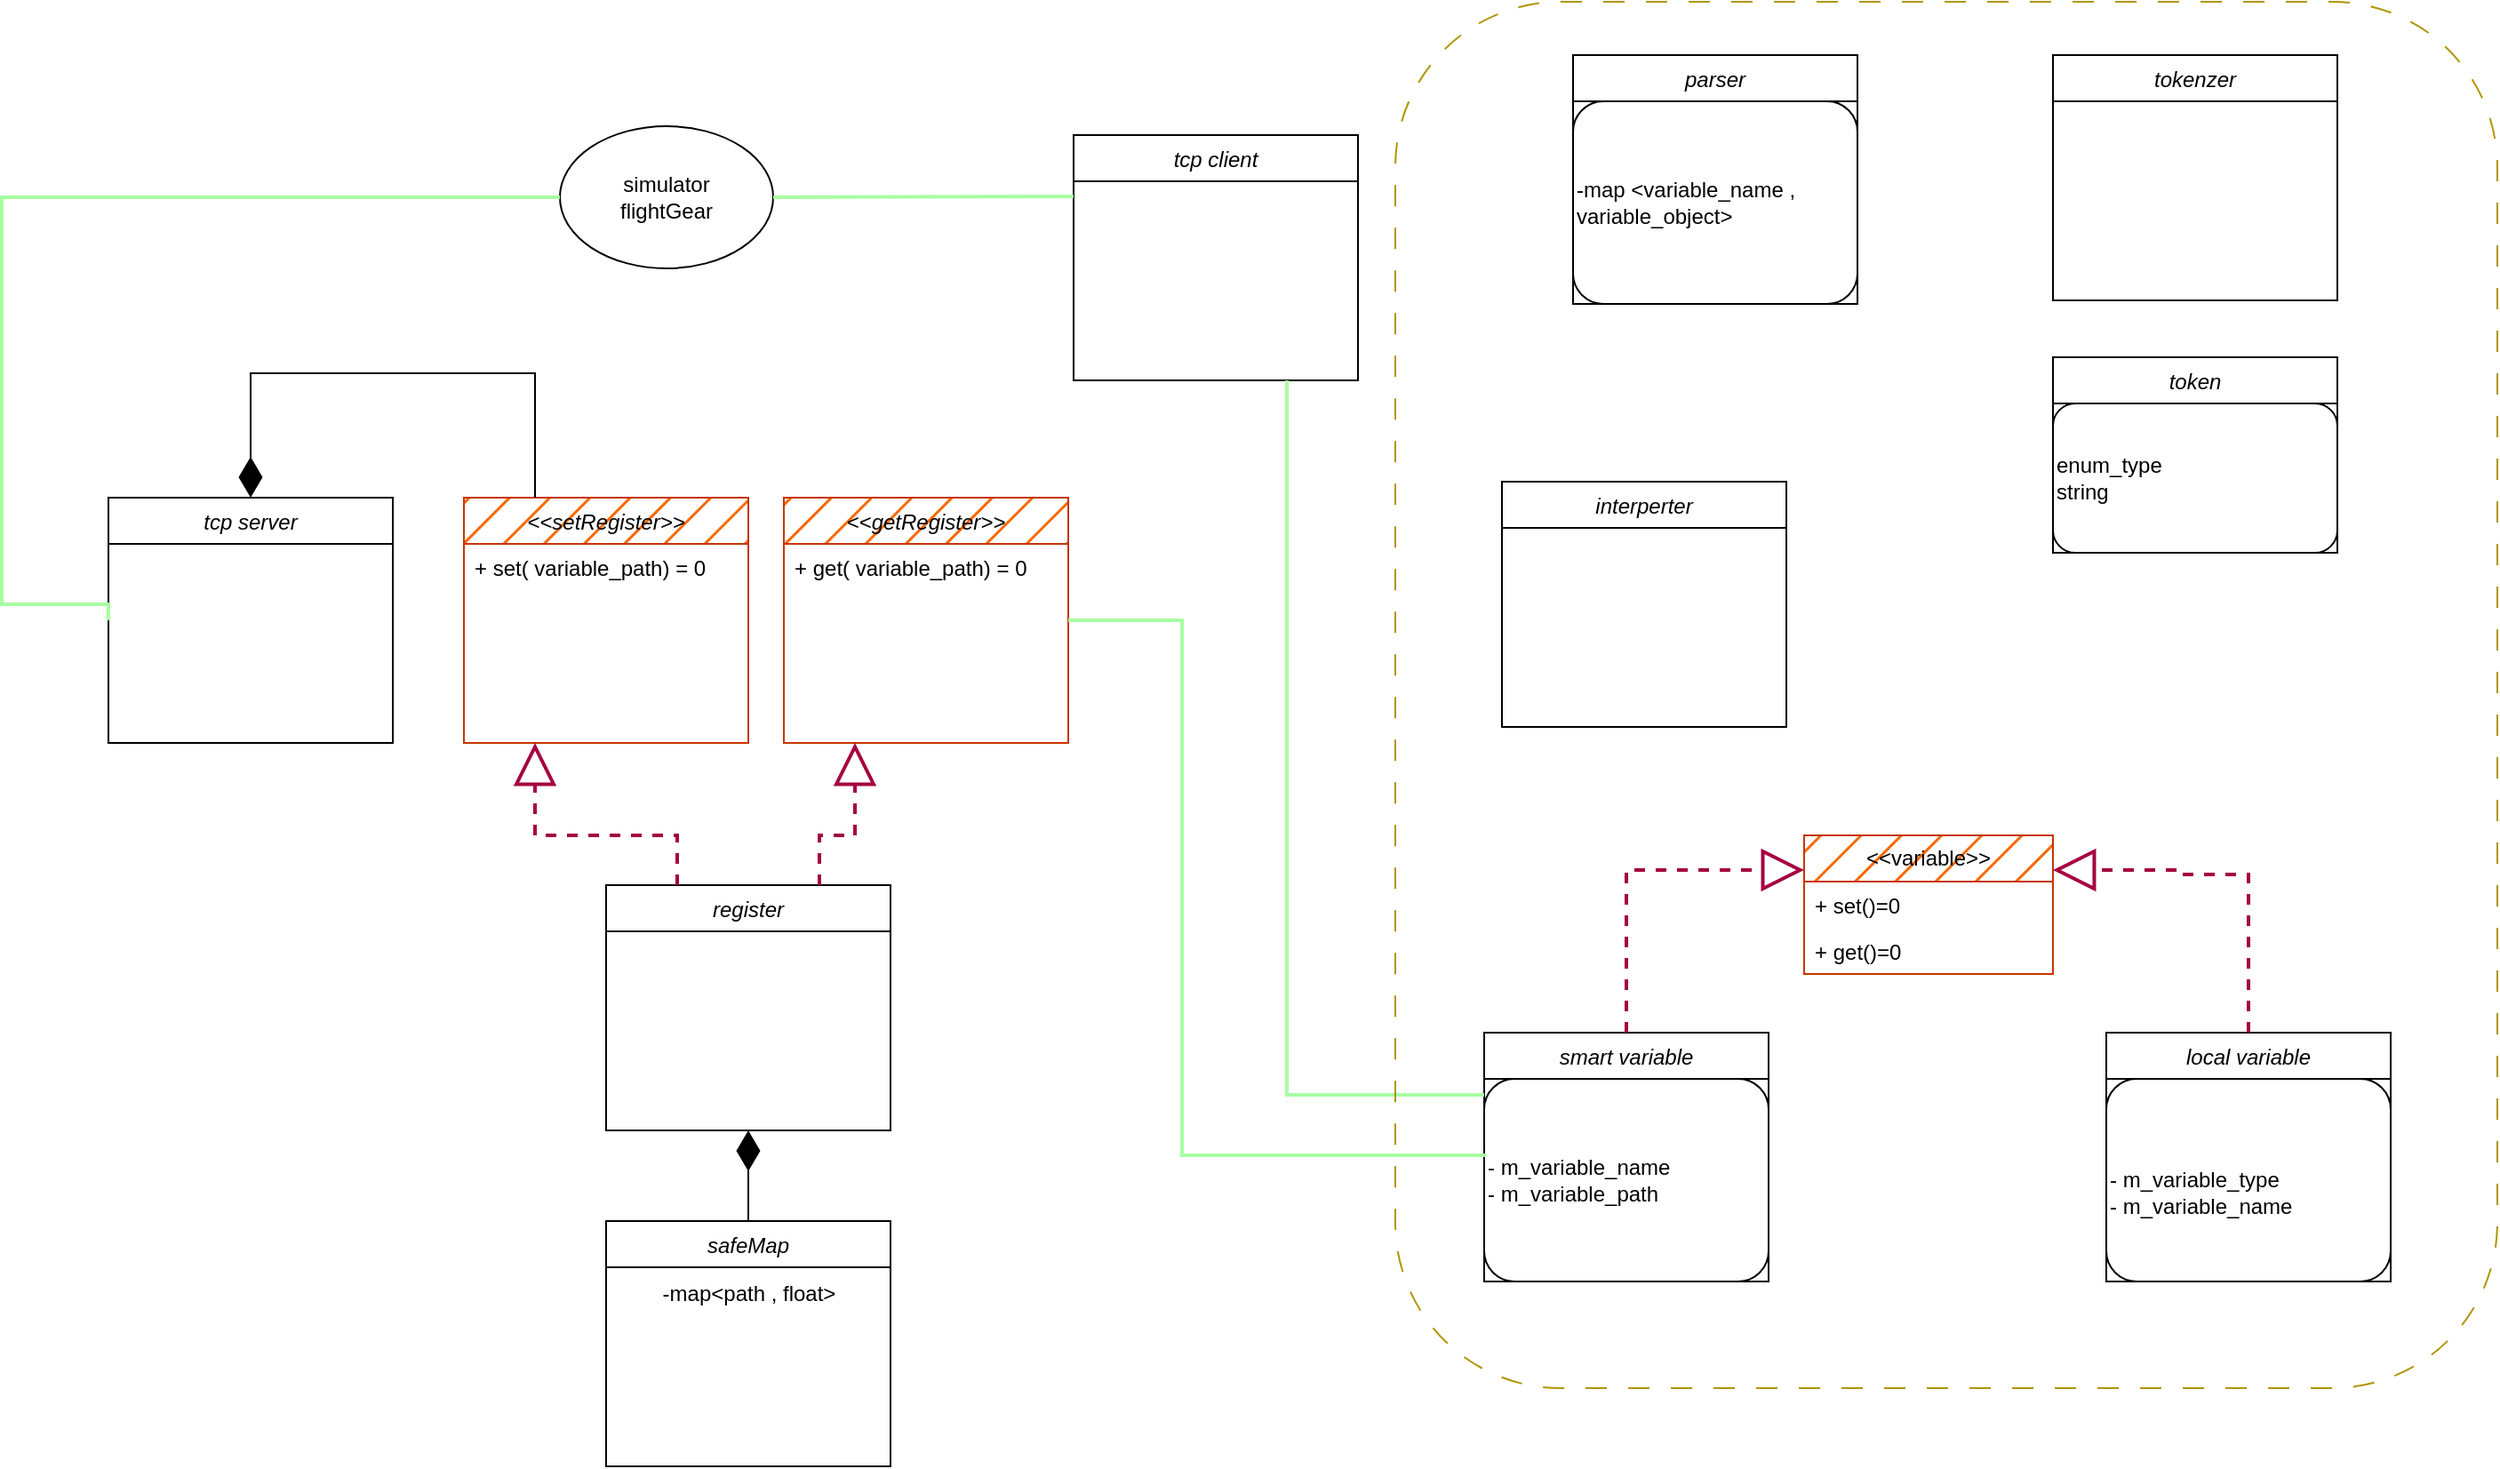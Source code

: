 <mxfile version="21.3.5" type="device">
  <diagram id="C5RBs43oDa-KdzZeNtuy" name="Page-1">
    <mxGraphModel dx="806" dy="483" grid="1" gridSize="10" guides="1" tooltips="1" connect="1" arrows="1" fold="1" page="1" pageScale="1" pageWidth="2336" pageHeight="1654" math="0" shadow="0">
      <root>
        <mxCell id="WIyWlLk6GJQsqaUBKTNV-0" />
        <mxCell id="WIyWlLk6GJQsqaUBKTNV-1" parent="WIyWlLk6GJQsqaUBKTNV-0" />
        <mxCell id="zkfFHV4jXpPFQw0GAbJ--0" value="tcp server" style="swimlane;fontStyle=2;align=center;verticalAlign=top;childLayout=stackLayout;horizontal=1;startSize=26;horizontalStack=0;resizeParent=1;resizeLast=0;collapsible=1;marginBottom=0;rounded=0;shadow=0;strokeWidth=1;" parent="WIyWlLk6GJQsqaUBKTNV-1" vertex="1">
          <mxGeometry x="876" y="409" width="160" height="138" as="geometry">
            <mxRectangle x="230" y="140" width="160" height="26" as="alternateBounds" />
          </mxGeometry>
        </mxCell>
        <mxCell id="YZWMGcb8RzanFTkR5Yxw-0" value="&lt;&lt;setRegister&gt;&gt;" style="swimlane;fontStyle=2;align=center;verticalAlign=top;childLayout=stackLayout;horizontal=1;startSize=26;horizontalStack=0;resizeParent=1;resizeLast=0;collapsible=1;marginBottom=0;rounded=0;shadow=0;strokeWidth=1;fillStyle=hatch;fillColor=#fa6800;fontColor=#000000;strokeColor=#C73500;" vertex="1" parent="WIyWlLk6GJQsqaUBKTNV-1">
          <mxGeometry x="1076" y="409" width="160" height="138" as="geometry">
            <mxRectangle x="230" y="140" width="160" height="26" as="alternateBounds" />
          </mxGeometry>
        </mxCell>
        <mxCell id="YZWMGcb8RzanFTkR5Yxw-38" value="+ set( variable_path) = 0" style="text;strokeColor=none;fillColor=none;align=left;verticalAlign=top;spacingLeft=4;spacingRight=4;overflow=hidden;rotatable=0;points=[[0,0.5],[1,0.5]];portConstraint=eastwest;whiteSpace=wrap;html=1;" vertex="1" parent="YZWMGcb8RzanFTkR5Yxw-0">
          <mxGeometry y="26" width="160" height="26" as="geometry" />
        </mxCell>
        <mxCell id="YZWMGcb8RzanFTkR5Yxw-1" value="&lt;&lt;getRegister&gt;&gt;" style="swimlane;fontStyle=2;align=center;verticalAlign=top;childLayout=stackLayout;horizontal=1;startSize=26;horizontalStack=0;resizeParent=1;resizeLast=0;collapsible=1;marginBottom=0;rounded=0;shadow=0;strokeWidth=1;fillStyle=hatch;fillColor=#fa6800;fontColor=#000000;strokeColor=#C73500;" vertex="1" parent="WIyWlLk6GJQsqaUBKTNV-1">
          <mxGeometry x="1256" y="409" width="160" height="138" as="geometry">
            <mxRectangle x="230" y="140" width="160" height="26" as="alternateBounds" />
          </mxGeometry>
        </mxCell>
        <mxCell id="YZWMGcb8RzanFTkR5Yxw-37" value="+ get( variable_path) = 0" style="text;strokeColor=none;fillColor=none;align=left;verticalAlign=top;spacingLeft=4;spacingRight=4;overflow=hidden;rotatable=0;points=[[0,0.5],[1,0.5]];portConstraint=eastwest;whiteSpace=wrap;html=1;" vertex="1" parent="YZWMGcb8RzanFTkR5Yxw-1">
          <mxGeometry y="26" width="160" height="26" as="geometry" />
        </mxCell>
        <mxCell id="YZWMGcb8RzanFTkR5Yxw-2" value="register" style="swimlane;fontStyle=2;align=center;verticalAlign=top;childLayout=stackLayout;horizontal=1;startSize=26;horizontalStack=0;resizeParent=1;resizeLast=0;collapsible=1;marginBottom=0;rounded=0;shadow=0;strokeWidth=1;" vertex="1" parent="WIyWlLk6GJQsqaUBKTNV-1">
          <mxGeometry x="1156" y="627" width="160" height="138" as="geometry">
            <mxRectangle x="230" y="140" width="160" height="26" as="alternateBounds" />
          </mxGeometry>
        </mxCell>
        <mxCell id="YZWMGcb8RzanFTkR5Yxw-6" style="edgeStyle=orthogonalEdgeStyle;html=1;labelBackgroundColor=none;startFill=0;endArrow=block;endFill=0;endSize=19;fontFamily=Verdana;fontSize=10;dashed=1;startSize=9;fillColor=#d80073;strokeColor=#A50040;rounded=0;fontColor=default;shape=connector;strokeWidth=2;exitX=0.25;exitY=0;exitDx=0;exitDy=0;entryX=0.25;entryY=1;entryDx=0;entryDy=0;" edge="1" parent="WIyWlLk6GJQsqaUBKTNV-1" source="YZWMGcb8RzanFTkR5Yxw-2" target="YZWMGcb8RzanFTkR5Yxw-0">
          <mxGeometry relative="1" as="geometry">
            <mxPoint x="1125" y="599" as="sourcePoint" />
            <mxPoint x="1066" y="579" as="targetPoint" />
            <Array as="points">
              <mxPoint x="1196" y="599" />
              <mxPoint x="1116" y="599" />
            </Array>
          </mxGeometry>
        </mxCell>
        <mxCell id="YZWMGcb8RzanFTkR5Yxw-7" style="edgeStyle=orthogonalEdgeStyle;html=1;labelBackgroundColor=none;startFill=0;endArrow=block;endFill=0;endSize=19;fontFamily=Verdana;fontSize=10;dashed=1;startSize=9;fillColor=#d80073;strokeColor=#A50040;rounded=0;fontColor=default;shape=connector;strokeWidth=2;exitX=0.75;exitY=0;exitDx=0;exitDy=0;entryX=0.25;entryY=1;entryDx=0;entryDy=0;" edge="1" parent="WIyWlLk6GJQsqaUBKTNV-1" source="YZWMGcb8RzanFTkR5Yxw-2" target="YZWMGcb8RzanFTkR5Yxw-1">
          <mxGeometry relative="1" as="geometry">
            <mxPoint x="1262" y="623" as="sourcePoint" />
            <mxPoint x="1182" y="543" as="targetPoint" />
            <Array as="points">
              <mxPoint x="1276" y="599" />
              <mxPoint x="1296" y="599" />
            </Array>
          </mxGeometry>
        </mxCell>
        <mxCell id="YZWMGcb8RzanFTkR5Yxw-8" style="edgeStyle=orthogonalEdgeStyle;rounded=0;orthogonalLoop=1;jettySize=auto;html=1;endSize=20;endArrow=diamondThin;endFill=1;entryX=0.5;entryY=0;entryDx=0;entryDy=0;exitX=0.25;exitY=0;exitDx=0;exitDy=0;" edge="1" parent="WIyWlLk6GJQsqaUBKTNV-1" source="YZWMGcb8RzanFTkR5Yxw-0" target="zkfFHV4jXpPFQw0GAbJ--0">
          <mxGeometry relative="1" as="geometry">
            <mxPoint x="1056" y="369" as="targetPoint" />
            <mxPoint x="1136" y="369" as="sourcePoint" />
            <Array as="points">
              <mxPoint x="1116" y="339" />
              <mxPoint x="956" y="339" />
            </Array>
          </mxGeometry>
        </mxCell>
        <mxCell id="YZWMGcb8RzanFTkR5Yxw-9" value="safeMap" style="swimlane;fontStyle=2;align=center;verticalAlign=top;childLayout=stackLayout;horizontal=1;startSize=26;horizontalStack=0;resizeParent=1;resizeLast=0;collapsible=1;marginBottom=0;rounded=0;shadow=0;strokeWidth=1;" vertex="1" parent="WIyWlLk6GJQsqaUBKTNV-1">
          <mxGeometry x="1156" y="816" width="160" height="138" as="geometry">
            <mxRectangle x="230" y="140" width="160" height="26" as="alternateBounds" />
          </mxGeometry>
        </mxCell>
        <mxCell id="YZWMGcb8RzanFTkR5Yxw-35" value="&lt;div align=&quot;left&quot;&gt;-map&amp;lt;path , float&amp;gt;&lt;br&gt;&lt;/div&gt;" style="text;html=1;align=center;verticalAlign=middle;resizable=0;points=[];autosize=1;strokeColor=none;fillColor=none;" vertex="1" parent="YZWMGcb8RzanFTkR5Yxw-9">
          <mxGeometry y="26" width="160" height="30" as="geometry" />
        </mxCell>
        <mxCell id="YZWMGcb8RzanFTkR5Yxw-10" style="edgeStyle=orthogonalEdgeStyle;rounded=0;orthogonalLoop=1;jettySize=auto;html=1;endSize=20;endArrow=diamondThin;endFill=1;entryX=0.5;entryY=1;entryDx=0;entryDy=0;exitX=0.5;exitY=0;exitDx=0;exitDy=0;" edge="1" parent="WIyWlLk6GJQsqaUBKTNV-1" source="YZWMGcb8RzanFTkR5Yxw-9" target="YZWMGcb8RzanFTkR5Yxw-2">
          <mxGeometry relative="1" as="geometry">
            <mxPoint x="1096" y="699" as="targetPoint" />
            <mxPoint x="1006" y="699" as="sourcePoint" />
            <Array as="points">
              <mxPoint x="1236" y="769" />
              <mxPoint x="1236" y="769" />
            </Array>
          </mxGeometry>
        </mxCell>
        <mxCell id="YZWMGcb8RzanFTkR5Yxw-11" value="simulator &lt;br&gt;flightGear" style="ellipse;whiteSpace=wrap;html=1;" vertex="1" parent="WIyWlLk6GJQsqaUBKTNV-1">
          <mxGeometry x="1130" y="200" width="120" height="80" as="geometry" />
        </mxCell>
        <mxCell id="YZWMGcb8RzanFTkR5Yxw-12" style="edgeStyle=orthogonalEdgeStyle;rounded=0;orthogonalLoop=1;jettySize=auto;html=1;labelBackgroundColor=default;strokeColor=#A7FFA1;fontFamily=Helvetica;fontSize=11;fontColor=default;endArrow=none;endFill=0;endSize=20;fillColor=#008a00;targetPerimeterSpacing=19;startSize=17;strokeWidth=2;entryX=0;entryY=0.5;entryDx=0;entryDy=0;exitX=0;exitY=0.5;exitDx=0;exitDy=0;" edge="1" parent="WIyWlLk6GJQsqaUBKTNV-1" source="YZWMGcb8RzanFTkR5Yxw-11" target="zkfFHV4jXpPFQw0GAbJ--0">
          <mxGeometry relative="1" as="geometry">
            <mxPoint x="816" y="649" as="sourcePoint" />
            <mxPoint x="1393" y="559" as="targetPoint" />
            <Array as="points">
              <mxPoint x="816" y="240" />
              <mxPoint x="816" y="469" />
              <mxPoint x="876" y="469" />
            </Array>
          </mxGeometry>
        </mxCell>
        <mxCell id="YZWMGcb8RzanFTkR5Yxw-13" value="tcp client" style="swimlane;fontStyle=2;align=center;verticalAlign=top;childLayout=stackLayout;horizontal=1;startSize=26;horizontalStack=0;resizeParent=1;resizeLast=0;collapsible=1;marginBottom=0;rounded=0;shadow=0;strokeWidth=1;" vertex="1" parent="WIyWlLk6GJQsqaUBKTNV-1">
          <mxGeometry x="1419" y="205" width="160" height="138" as="geometry">
            <mxRectangle x="230" y="140" width="160" height="26" as="alternateBounds" />
          </mxGeometry>
        </mxCell>
        <mxCell id="YZWMGcb8RzanFTkR5Yxw-15" style="edgeStyle=orthogonalEdgeStyle;rounded=0;orthogonalLoop=1;jettySize=auto;html=1;labelBackgroundColor=default;strokeColor=#A7FFA1;fontFamily=Helvetica;fontSize=11;fontColor=default;endArrow=none;endFill=0;endSize=20;fillColor=#008a00;targetPerimeterSpacing=19;startSize=17;strokeWidth=2;exitX=1;exitY=0.5;exitDx=0;exitDy=0;entryX=0;entryY=0.25;entryDx=0;entryDy=0;" edge="1" parent="WIyWlLk6GJQsqaUBKTNV-1" source="YZWMGcb8RzanFTkR5Yxw-11" target="YZWMGcb8RzanFTkR5Yxw-13">
          <mxGeometry relative="1" as="geometry">
            <mxPoint x="1713.93" y="240" as="sourcePoint" />
            <mxPoint x="1450" y="240" as="targetPoint" />
            <Array as="points">
              <mxPoint x="1419" y="240" />
            </Array>
          </mxGeometry>
        </mxCell>
        <mxCell id="YZWMGcb8RzanFTkR5Yxw-17" value="interperter" style="swimlane;fontStyle=2;align=center;verticalAlign=top;childLayout=stackLayout;horizontal=1;startSize=26;horizontalStack=0;resizeParent=1;resizeLast=0;collapsible=1;marginBottom=0;rounded=0;shadow=0;strokeWidth=1;" vertex="1" parent="WIyWlLk6GJQsqaUBKTNV-1">
          <mxGeometry x="1660" y="400" width="160" height="138" as="geometry">
            <mxRectangle x="230" y="140" width="160" height="26" as="alternateBounds" />
          </mxGeometry>
        </mxCell>
        <mxCell id="YZWMGcb8RzanFTkR5Yxw-18" value="tokenzer" style="swimlane;fontStyle=2;align=center;verticalAlign=top;childLayout=stackLayout;horizontal=1;startSize=26;horizontalStack=0;resizeParent=1;resizeLast=0;collapsible=1;marginBottom=0;rounded=0;shadow=0;strokeWidth=1;" vertex="1" parent="WIyWlLk6GJQsqaUBKTNV-1">
          <mxGeometry x="1970" y="160" width="160" height="138" as="geometry">
            <mxRectangle x="230" y="140" width="160" height="26" as="alternateBounds" />
          </mxGeometry>
        </mxCell>
        <mxCell id="YZWMGcb8RzanFTkR5Yxw-22" value="smart variable" style="swimlane;fontStyle=2;align=center;verticalAlign=top;childLayout=stackLayout;horizontal=1;startSize=26;horizontalStack=0;resizeParent=1;resizeLast=0;collapsible=1;marginBottom=0;rounded=0;shadow=0;strokeWidth=1;" vertex="1" parent="WIyWlLk6GJQsqaUBKTNV-1">
          <mxGeometry x="1650" y="710" width="160" height="140" as="geometry">
            <mxRectangle x="230" y="140" width="160" height="26" as="alternateBounds" />
          </mxGeometry>
        </mxCell>
        <mxCell id="YZWMGcb8RzanFTkR5Yxw-36" value="&lt;div align=&quot;left&quot;&gt;- m_variable_name&lt;br&gt;&lt;div align=&quot;left&quot;&gt;- m_variable_path&lt;/div&gt;&lt;/div&gt;" style="rounded=1;whiteSpace=wrap;html=1;align=left;" vertex="1" parent="YZWMGcb8RzanFTkR5Yxw-22">
          <mxGeometry y="26" width="160" height="114" as="geometry" />
        </mxCell>
        <mxCell id="YZWMGcb8RzanFTkR5Yxw-23" value="&amp;lt;&amp;lt;variable&amp;gt;&amp;gt;" style="swimlane;fontStyle=0;childLayout=stackLayout;horizontal=1;startSize=26;fillColor=#fa6800;horizontalStack=0;resizeParent=1;resizeParentMax=0;resizeLast=0;collapsible=1;marginBottom=0;whiteSpace=wrap;html=1;fontColor=#000000;strokeColor=#C73500;fillStyle=hatch;" vertex="1" parent="WIyWlLk6GJQsqaUBKTNV-1">
          <mxGeometry x="1830" y="599" width="140" height="78" as="geometry" />
        </mxCell>
        <mxCell id="YZWMGcb8RzanFTkR5Yxw-24" value="+ set()=0" style="text;strokeColor=none;fillColor=none;align=left;verticalAlign=top;spacingLeft=4;spacingRight=4;overflow=hidden;rotatable=0;points=[[0,0.5],[1,0.5]];portConstraint=eastwest;whiteSpace=wrap;html=1;" vertex="1" parent="YZWMGcb8RzanFTkR5Yxw-23">
          <mxGeometry y="26" width="140" height="26" as="geometry" />
        </mxCell>
        <mxCell id="YZWMGcb8RzanFTkR5Yxw-25" value="+ get()=0" style="text;strokeColor=none;fillColor=none;align=left;verticalAlign=top;spacingLeft=4;spacingRight=4;overflow=hidden;rotatable=0;points=[[0,0.5],[1,0.5]];portConstraint=eastwest;whiteSpace=wrap;html=1;" vertex="1" parent="YZWMGcb8RzanFTkR5Yxw-23">
          <mxGeometry y="52" width="140" height="26" as="geometry" />
        </mxCell>
        <mxCell id="YZWMGcb8RzanFTkR5Yxw-27" style="edgeStyle=orthogonalEdgeStyle;html=1;labelBackgroundColor=none;startFill=0;endArrow=block;endFill=0;endSize=19;fontFamily=Verdana;fontSize=10;dashed=1;entryX=0;entryY=0.25;entryDx=0;entryDy=0;startSize=9;fillColor=#d80073;strokeColor=#A50040;rounded=0;fontColor=default;shape=connector;strokeWidth=2;exitX=0.5;exitY=0;exitDx=0;exitDy=0;" edge="1" parent="WIyWlLk6GJQsqaUBKTNV-1" source="YZWMGcb8RzanFTkR5Yxw-22" target="YZWMGcb8RzanFTkR5Yxw-23">
          <mxGeometry relative="1" as="geometry">
            <mxPoint x="1759" y="638.5" as="sourcePoint" />
            <mxPoint x="1630" y="638.5" as="targetPoint" />
          </mxGeometry>
        </mxCell>
        <mxCell id="YZWMGcb8RzanFTkR5Yxw-28" value="local variable" style="swimlane;fontStyle=2;align=center;verticalAlign=top;childLayout=stackLayout;horizontal=1;startSize=26;horizontalStack=0;resizeParent=1;resizeLast=0;collapsible=1;marginBottom=0;rounded=0;shadow=0;strokeWidth=1;" vertex="1" parent="WIyWlLk6GJQsqaUBKTNV-1">
          <mxGeometry x="2000" y="710" width="160" height="140" as="geometry">
            <mxRectangle x="230" y="140" width="160" height="26" as="alternateBounds" />
          </mxGeometry>
        </mxCell>
        <mxCell id="YZWMGcb8RzanFTkR5Yxw-33" value="&lt;div align=&quot;left&quot;&gt;&lt;br&gt;- m_variable_type&lt;/div&gt;&lt;div align=&quot;left&quot;&gt;- m_variable_name&lt;/div&gt;" style="rounded=1;whiteSpace=wrap;html=1;align=left;" vertex="1" parent="YZWMGcb8RzanFTkR5Yxw-28">
          <mxGeometry y="26" width="160" height="114" as="geometry" />
        </mxCell>
        <mxCell id="YZWMGcb8RzanFTkR5Yxw-29" style="edgeStyle=orthogonalEdgeStyle;html=1;labelBackgroundColor=none;startFill=0;endArrow=block;endFill=0;endSize=19;fontFamily=Verdana;fontSize=10;dashed=1;entryX=1;entryY=0.25;entryDx=0;entryDy=0;startSize=9;fillColor=#d80073;strokeColor=#A50040;rounded=0;fontColor=default;shape=connector;strokeWidth=2;exitX=0.5;exitY=0;exitDx=0;exitDy=0;" edge="1" parent="WIyWlLk6GJQsqaUBKTNV-1" source="YZWMGcb8RzanFTkR5Yxw-28" target="YZWMGcb8RzanFTkR5Yxw-23">
          <mxGeometry relative="1" as="geometry">
            <mxPoint x="2169" y="624" as="sourcePoint" />
            <mxPoint x="2040" y="624" as="targetPoint" />
            <Array as="points">
              <mxPoint x="2080" y="621" />
              <mxPoint x="2040" y="621" />
            </Array>
          </mxGeometry>
        </mxCell>
        <mxCell id="YZWMGcb8RzanFTkR5Yxw-30" style="edgeStyle=orthogonalEdgeStyle;rounded=0;orthogonalLoop=1;jettySize=auto;html=1;labelBackgroundColor=default;strokeColor=#A7FFA1;fontFamily=Helvetica;fontSize=11;fontColor=default;endArrow=none;endFill=0;endSize=20;fillColor=#008a00;targetPerimeterSpacing=19;startSize=17;strokeWidth=2;entryX=0;entryY=0.25;entryDx=0;entryDy=0;exitX=0.75;exitY=1;exitDx=0;exitDy=0;" edge="1" parent="WIyWlLk6GJQsqaUBKTNV-1" source="YZWMGcb8RzanFTkR5Yxw-13" target="YZWMGcb8RzanFTkR5Yxw-22">
          <mxGeometry relative="1" as="geometry">
            <mxPoint x="1460" y="560" as="sourcePoint" />
            <mxPoint x="2157" y="800" as="targetPoint" />
            <Array as="points">
              <mxPoint x="1539" y="745" />
            </Array>
          </mxGeometry>
        </mxCell>
        <mxCell id="YZWMGcb8RzanFTkR5Yxw-34" style="edgeStyle=orthogonalEdgeStyle;rounded=0;orthogonalLoop=1;jettySize=auto;html=1;labelBackgroundColor=default;strokeColor=#A7FFA1;fontFamily=Helvetica;fontSize=11;fontColor=default;endArrow=none;endFill=0;endSize=20;fillColor=#008a00;targetPerimeterSpacing=19;startSize=17;strokeWidth=2;entryX=0;entryY=0.5;entryDx=0;entryDy=0;exitX=1;exitY=0.5;exitDx=0;exitDy=0;" edge="1" parent="WIyWlLk6GJQsqaUBKTNV-1" source="YZWMGcb8RzanFTkR5Yxw-1" target="YZWMGcb8RzanFTkR5Yxw-22">
          <mxGeometry relative="1" as="geometry">
            <mxPoint x="1550" y="373" as="sourcePoint" />
            <mxPoint x="1630" y="765" as="targetPoint" />
            <Array as="points">
              <mxPoint x="1480" y="478" />
              <mxPoint x="1480" y="779" />
            </Array>
          </mxGeometry>
        </mxCell>
        <mxCell id="YZWMGcb8RzanFTkR5Yxw-39" value="parser" style="swimlane;fontStyle=2;align=center;verticalAlign=top;childLayout=stackLayout;horizontal=1;startSize=26;horizontalStack=0;resizeParent=1;resizeLast=0;collapsible=1;marginBottom=0;rounded=0;shadow=0;strokeWidth=1;" vertex="1" parent="WIyWlLk6GJQsqaUBKTNV-1">
          <mxGeometry x="1700" y="160" width="160" height="140" as="geometry">
            <mxRectangle x="230" y="140" width="160" height="26" as="alternateBounds" />
          </mxGeometry>
        </mxCell>
        <mxCell id="YZWMGcb8RzanFTkR5Yxw-41" value="-map &amp;lt;variable_name , variable_object&amp;gt;" style="rounded=1;whiteSpace=wrap;html=1;align=left;" vertex="1" parent="YZWMGcb8RzanFTkR5Yxw-39">
          <mxGeometry y="26" width="160" height="114" as="geometry" />
        </mxCell>
        <mxCell id="YZWMGcb8RzanFTkR5Yxw-42" value="token" style="swimlane;fontStyle=2;align=center;verticalAlign=top;childLayout=stackLayout;horizontal=1;startSize=26;horizontalStack=0;resizeParent=1;resizeLast=0;collapsible=1;marginBottom=0;rounded=0;shadow=0;strokeWidth=1;" vertex="1" parent="WIyWlLk6GJQsqaUBKTNV-1">
          <mxGeometry x="1970" y="330" width="160" height="110" as="geometry">
            <mxRectangle x="230" y="140" width="160" height="26" as="alternateBounds" />
          </mxGeometry>
        </mxCell>
        <mxCell id="YZWMGcb8RzanFTkR5Yxw-43" value="&lt;div&gt;enum_type&lt;/div&gt;&lt;div&gt;string&lt;br&gt;&lt;/div&gt;" style="rounded=1;whiteSpace=wrap;html=1;align=left;" vertex="1" parent="YZWMGcb8RzanFTkR5Yxw-42">
          <mxGeometry y="26" width="160" height="84" as="geometry" />
        </mxCell>
        <mxCell id="YZWMGcb8RzanFTkR5Yxw-47" value="" style="rounded=1;whiteSpace=wrap;html=1;fillColor=none;dashed=1;dashPattern=12 12;fontColor=#000000;strokeColor=#B09500;" vertex="1" parent="WIyWlLk6GJQsqaUBKTNV-1">
          <mxGeometry x="1600" y="130" width="620" height="780" as="geometry" />
        </mxCell>
      </root>
    </mxGraphModel>
  </diagram>
</mxfile>
